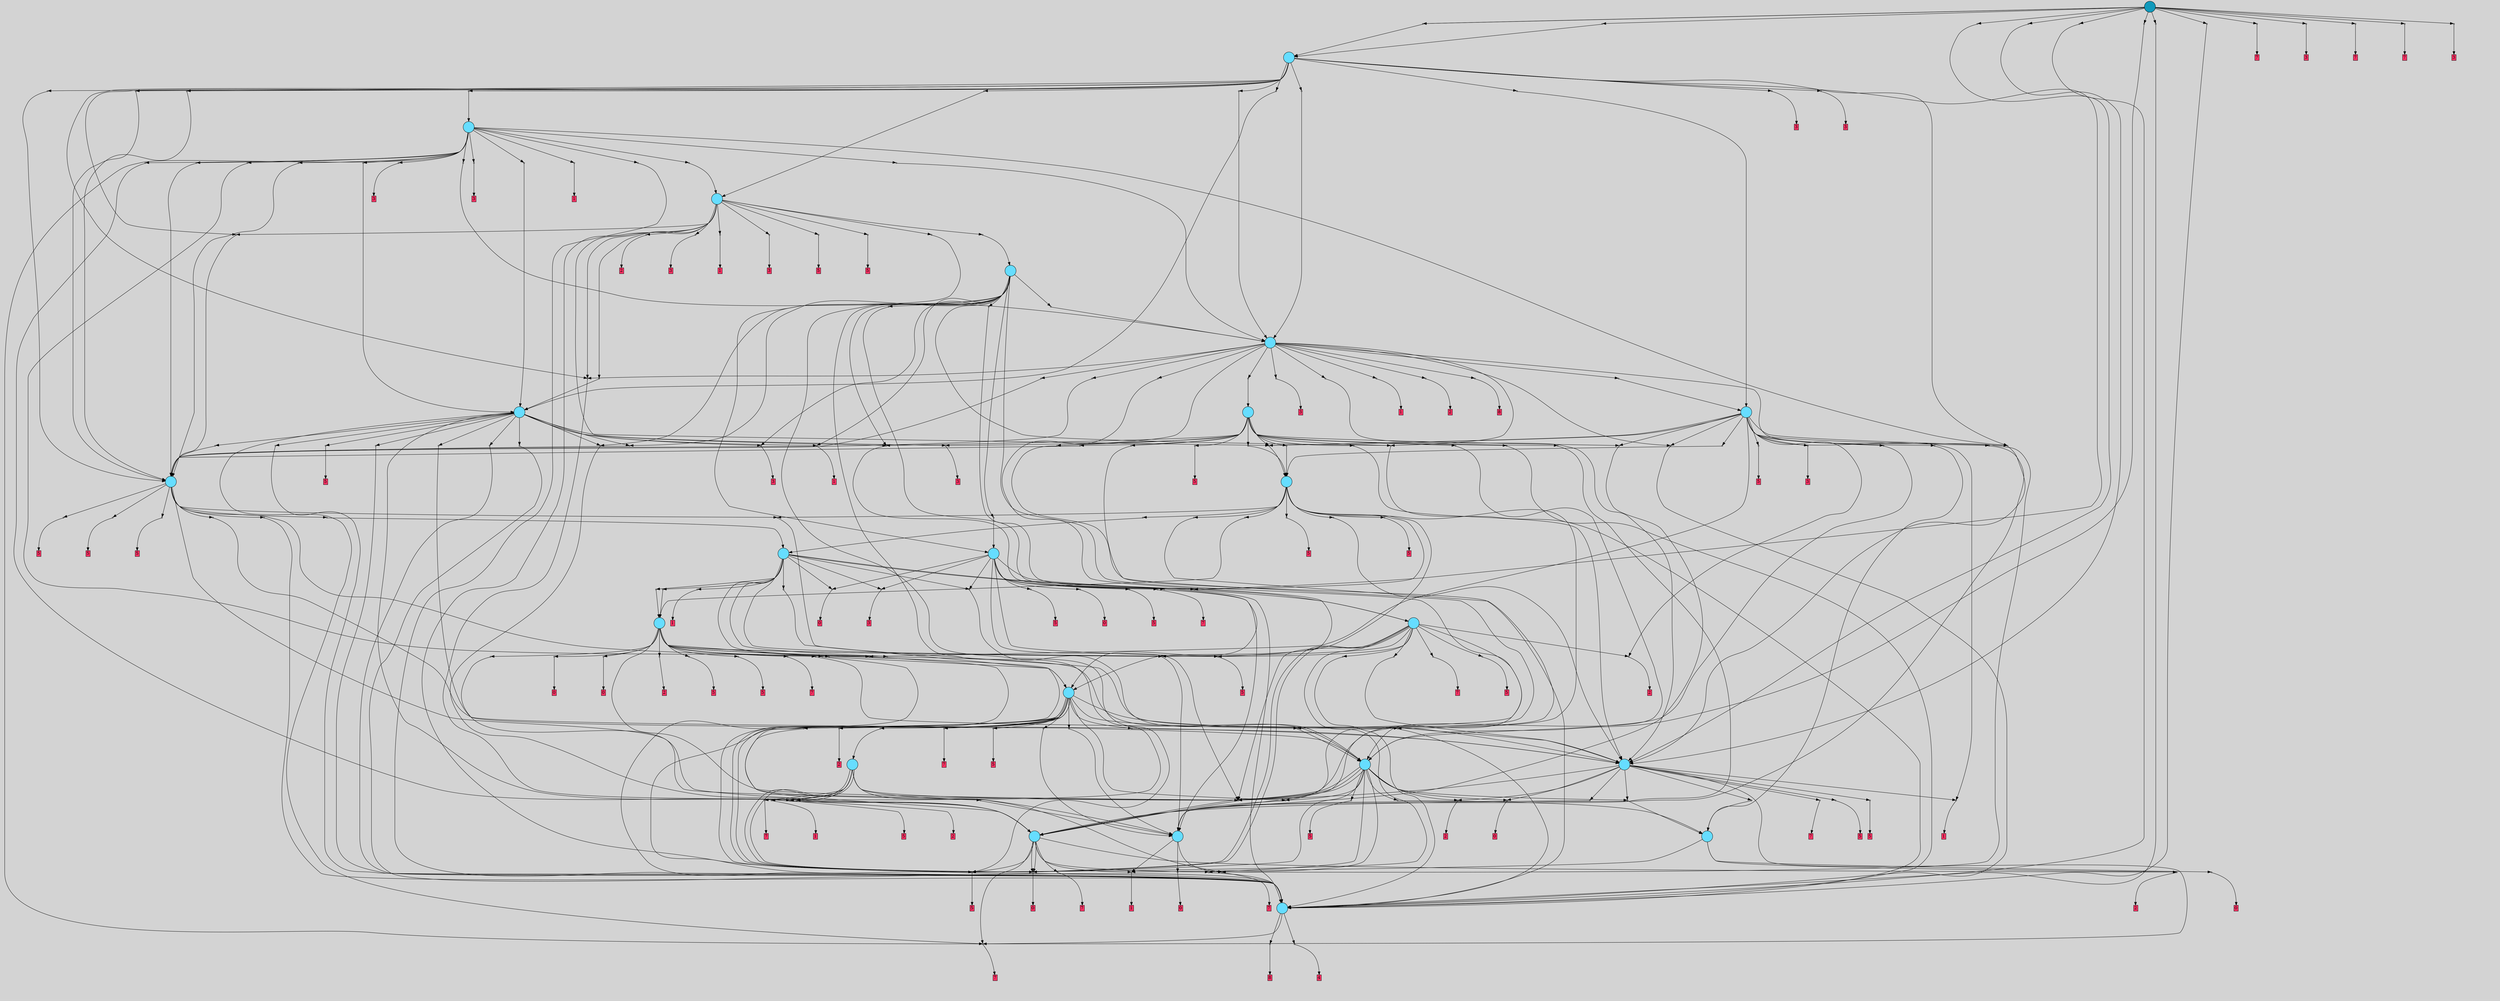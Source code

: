 // File exported with GEGELATI v1.3.1
// On the 2024-07-07 16:59:20
// With the MARL::MarlTPGGraphDotExporter
digraph{
	graph[pad = "0.212, 0.055" bgcolor = lightgray]
	node[shape=circle style = filled label = ""]
		T7 [fillcolor="#66ddff"]
		T30 [fillcolor="#66ddff"]
		T37 [fillcolor="#66ddff"]
		T50 [fillcolor="#66ddff"]
		T95 [fillcolor="#66ddff"]
		T107 [fillcolor="#66ddff"]
		T115 [fillcolor="#66ddff"]
		T157 [fillcolor="#66ddff"]
		T161 [fillcolor="#66ddff"]
		T222 [fillcolor="#66ddff"]
		T294 [fillcolor="#66ddff"]
		T300 [fillcolor="#66ddff"]
		T315 [fillcolor="#66ddff"]
		T322 [fillcolor="#66ddff"]
		T394 [fillcolor="#66ddff"]
		T404 [fillcolor="#66ddff"]
		T411 [fillcolor="#66ddff"]
		T437 [fillcolor="#66ddff"]
		T441 [fillcolor="#66ddff"]
		T494 [fillcolor="#66ddff"]
		T613 [fillcolor="#66ddff"]
		T614 [fillcolor="#66ddff"]
		T866 [fillcolor="#1199bb"]
		P29778 [fillcolor="#cccccc" shape=point] //
		I29778 [shape=box style=invis label="1|1&1|1#2|4&#92;n1|3&4|3#2|5&#92;n2|4&1|4#2|5&#92;n1|1&3|1#0|0&#92;n2|0&3|3#3|4&#92;n6|0&0|2#1|4&#92;n6|1&0|7#4|3&#92;n2|2&0|5#1|3&#92;n5|4&0|7#3|0&#92;n"]
		P29778 -> I29778[style=invis]
		A13059 [fillcolor="#ff3366" shape=box margin=0.03 width=0 height=0 label="7"]
		T7 -> P29778 -> A13059
		P29779 [fillcolor="#cccccc" shape=point] //
		I29779 [shape=box style=invis label="6|2&4|7#4|4&#92;n0|4&4|5#3|7&#92;n2|1&1|4#3|1&#92;n6|6&3|3#3|0&#92;n2|7&3|2#1|0&#92;n3|7&1|1#0|1&#92;n1|4&1|2#3|7&#92;n4|0&2|5#4|6&#92;n"]
		P29779 -> I29779[style=invis]
		A13060 [fillcolor="#ff3366" shape=box margin=0.03 width=0 height=0 label="8"]
		T7 -> P29779 -> A13060
		P29780 [fillcolor="#cccccc" shape=point] //
		I29780 [shape=box style=invis label="7|5&4|6#3|3&#92;n1|3&0|7#0|4&#92;n5|1&0|7#4|4&#92;n6|6&1|1#2|4&#92;n3|5&0|2#1|2&#92;n6|3&2|4#0|1&#92;n"]
		P29780 -> I29780[style=invis]
		A13061 [fillcolor="#ff3366" shape=box margin=0.03 width=0 height=0 label="4"]
		T7 -> P29780 -> A13061
		P29781 [fillcolor="#cccccc" shape=point] //
		I29781 [shape=box style=invis label="6|2&1|0#2|1&#92;n4|1&2|7#4|0&#92;n3|0&3|1#2|7&#92;n5|6&0|0#3|5&#92;n6|4&4|4#3|3&#92;n3|0&1|3#0|6&#92;n7|1&2|0#0|5&#92;n2|6&0|4#0|6&#92;n"]
		P29781 -> I29781[style=invis]
		A13062 [fillcolor="#ff3366" shape=box margin=0.03 width=0 height=0 label="1"]
		T30 -> P29781 -> A13062
		P29782 [fillcolor="#cccccc" shape=point] //
		I29782 [shape=box style=invis label="3|3&1|0#0|6&#92;n6|4&4|4#3|7&#92;n7|5&4|2#0|6&#92;n3|6&2|6#0|0&#92;n2|6&1|3#0|4&#92;n6|3&3|6#3|3&#92;n1|0&2|5#0|1&#92;n4|1&0|3#0|5&#92;n8|6&2|5#1|4&#92;n"]
		P29782 -> I29782[style=invis]
		A13063 [fillcolor="#ff3366" shape=box margin=0.03 width=0 height=0 label="0"]
		T30 -> P29782 -> A13063
		P29783 [fillcolor="#cccccc" shape=point] //
		I29783 [shape=box style=invis label="7|0&2|7#0|0&#92;n7|4&2|1#0|3&#92;n2|7&2|4#0|1&#92;n1|4&2|1#2|2&#92;n1|7&3|0#3|4&#92;n"]
		P29783 -> I29783[style=invis]
		A13064 [fillcolor="#ff3366" shape=box margin=0.03 width=0 height=0 label="2"]
		T30 -> P29783 -> A13064
		P29784 [fillcolor="#cccccc" shape=point] //
		I29784 [shape=box style=invis label="0|6&4|0#4|1&#92;n4|2&0|1#0|3&#92;n5|6&4|7#3|1&#92;n3|6&1|7#4|7&#92;n6|7&1|6#0|7&#92;n8|0&1|5#3|3&#92;n1|3&0|4#3|7&#92;n5|6&3|1#1|7&#92;n6|0&2|2#4|5&#92;n7|4&2|5#3|6&#92;n"]
		P29784 -> I29784[style=invis]
		A13065 [fillcolor="#ff3366" shape=box margin=0.03 width=0 height=0 label="7"]
		T37 -> P29784 -> A13065
		P29785 [fillcolor="#cccccc" shape=point] //
		I29785 [shape=box style=invis label="1|1&3|4#0|1&#92;n3|3&1|0#0|6&#92;n7|5&4|2#0|6&#92;n6|4&4|6#3|7&#92;n3|6&2|6#0|0&#92;n2|6&1|3#1|4&#92;n6|3&3|6#3|3&#92;n4|1&0|3#0|5&#92;n1|0&2|5#0|1&#92;n"]
		P29785 -> I29785[style=invis]
		A13066 [fillcolor="#ff3366" shape=box margin=0.03 width=0 height=0 label="0"]
		T37 -> P29785 -> A13066
		T37 -> P29781
		P29786 [fillcolor="#cccccc" shape=point] //
		I29786 [shape=box style=invis label="1|1&3|4#0|5&#92;n4|1&0|3#0|5&#92;n7|5&1|2#0|6&#92;n7|1&1|3#4|3&#92;n3|3&1|0#0|6&#92;n2|6&1|3#0|4&#92;n6|3&3|6#3|3&#92;n6|4&4|6#3|7&#92;n1|0&2|5#0|1&#92;n"]
		P29786 -> I29786[style=invis]
		T50 -> P29786 -> T7
		P29787 [fillcolor="#cccccc" shape=point] //
		I29787 [shape=box style=invis label="1|1&3|4#0|1&#92;n3|3&1|0#0|6&#92;n6|4&4|6#3|7&#92;n7|5&4|2#0|6&#92;n3|6&2|6#0|0&#92;n2|6&1|3#0|4&#92;n6|3&3|6#3|3&#92;n4|1&0|3#0|5&#92;n1|0&2|5#0|1&#92;n"]
		P29787 -> I29787[style=invis]
		A13067 [fillcolor="#ff3366" shape=box margin=0.03 width=0 height=0 label="0"]
		T50 -> P29787 -> A13067
		P29788 [fillcolor="#cccccc" shape=point] //
		I29788 [shape=box style=invis label="2|3&4|4#0|2&#92;n5|0&1|4#2|3&#92;n7|1&1|5#3|0&#92;n7|1&1|2#2|0&#92;n7|5&1|0#1|3&#92;n3|6&4|3#3|1&#92;n6|6&1|6#0|7&#92;n8|1&0|5#1|3&#92;n0|1&4|4#0|7&#92;n"]
		P29788 -> I29788[style=invis]
		A13068 [fillcolor="#ff3366" shape=box margin=0.03 width=0 height=0 label="7"]
		T50 -> P29788 -> A13068
		T50 -> P29781
		T50 -> P29787
		T50 -> P29778
		T50 -> P29783
		P29789 [fillcolor="#cccccc" shape=point] //
		I29789 [shape=box style=invis label="6|2&3|2#4|4&#92;n5|6&0|2#4|5&#92;n2|3&2|4#3|2&#92;n6|0&1|5#3|3&#92;n2|6&1|7#1|4&#92;n"]
		P29789 -> I29789[style=invis]
		A13069 [fillcolor="#ff3366" shape=box margin=0.03 width=0 height=0 label="5"]
		T50 -> P29789 -> A13069
		P29790 [fillcolor="#cccccc" shape=point] //
		I29790 [shape=box style=invis label="1|5&0|2#1|5&#92;n0|5&4|2#1|7&#92;n8|0&3|0#4|7&#92;n7|4&0|4#0|3&#92;n"]
		P29790 -> I29790[style=invis]
		A13070 [fillcolor="#ff3366" shape=box margin=0.03 width=0 height=0 label="5"]
		T95 -> P29790 -> A13070
		P29791 [fillcolor="#cccccc" shape=point] //
		I29791 [shape=box style=invis label="3|0&3|1#2|7&#92;n4|4&1|3#4|1&#92;n6|7&4|4#3|5&#92;n3|0&1|3#0|3&#92;n5|6&0|0#2|5&#92;n"]
		P29791 -> I29791[style=invis]
		T95 -> P29791 -> T50
		P29792 [fillcolor="#cccccc" shape=point] //
		I29792 [shape=box style=invis label="4|4&1|2#2|7&#92;n0|7&0|1#1|0&#92;n2|1&4|7#3|0&#92;n5|0&2|1#3|0&#92;n2|5&4|1#3|0&#92;n3|1&2|2#1|0&#92;n7|2&0|5#3|0&#92;n8|1&3|7#2|4&#92;n1|6&0|4#3|0&#92;n"]
		P29792 -> I29792[style=invis]
		A13071 [fillcolor="#ff3366" shape=box margin=0.03 width=0 height=0 label="2"]
		T95 -> P29792 -> A13071
		P29793 [fillcolor="#cccccc" shape=point] //
		I29793 [shape=box style=invis label="1|1&3|4#0|1&#92;n0|3&0|7#0|7&#92;n6|4&4|6#3|7&#92;n7|5&4|2#0|6&#92;n3|6&2|6#0|0&#92;n2|6&1|3#0|4&#92;n3|3&1|0#0|6&#92;n4|1&0|3#0|5&#92;n1|0&2|0#0|1&#92;n"]
		P29793 -> I29793[style=invis]
		T95 -> P29793 -> T30
		P29794 [fillcolor="#cccccc" shape=point] //
		I29794 [shape=box style=invis label="8|7&3|7#2|6&#92;n2|3&4|1#0|2&#92;n5|0&1|4#2|3&#92;n6|1&1|2#2|0&#92;n8|2&0|5#1|3&#92;n0|1&4|4#0|7&#92;n0|2&2|7#3|7&#92;n1|4&1|5#1|7&#92;n8|4&4|0#1|1&#92;n6|6&0|6#0|7&#92;n"]
		P29794 -> I29794[style=invis]
		T95 -> P29794 -> T30
		T95 -> P29787
		P29795 [fillcolor="#cccccc" shape=point] //
		I29795 [shape=box style=invis label="7|0&2|7#0|0&#92;n7|4&2|1#0|3&#92;n2|7&2|4#0|1&#92;n1|7&3|0#3|1&#92;n1|0&3|3#3|6&#92;n1|4&2|1#2|2&#92;n"]
		P29795 -> I29795[style=invis]
		T95 -> P29795 -> T37
		P29796 [fillcolor="#cccccc" shape=point] //
		I29796 [shape=box style=invis label="1|1&3|4#0|1&#92;n5|7&4|2#2|1&#92;n3|3&1|0#0|6&#92;n6|4&4|6#3|7&#92;n3|6&2|6#0|0&#92;n7|5&4|2#0|6&#92;n2|6&1|3#0|3&#92;n6|3&3|6#3|3&#92;n4|1&0|3#0|5&#92;n1|0&2|5#0|1&#92;n"]
		P29796 -> I29796[style=invis]
		A13072 [fillcolor="#ff3366" shape=box margin=0.03 width=0 height=0 label="0"]
		T95 -> P29796 -> A13072
		T95 -> P29786
		T95 -> P29784
		T95 -> P29791
		T95 -> P29791
		P29797 [fillcolor="#cccccc" shape=point] //
		I29797 [shape=box style=invis label="8|0&3|0#4|7&#92;n1|4&3|7#1|5&#92;n0|5&4|2#1|7&#92;n7|4&0|4#1|3&#92;n"]
		P29797 -> I29797[style=invis]
		A13073 [fillcolor="#ff3366" shape=box margin=0.03 width=0 height=0 label="5"]
		T107 -> P29797 -> A13073
		T107 -> P29791
		T107 -> P29792
		P29798 [fillcolor="#cccccc" shape=point] //
		I29798 [shape=box style=invis label="1|1&3|1#0|1&#92;n4|1&0|3#0|5&#92;n0|3&0|7#0|7&#92;n6|4&4|6#3|7&#92;n7|5&4|2#0|6&#92;n3|6&2|6#0|0&#92;n2|6&1|3#0|4&#92;n3|3&1|0#0|6&#92;n2|2&3|6#3|4&#92;n1|0&2|0#0|1&#92;n"]
		P29798 -> I29798[style=invis]
		T107 -> P29798 -> T30
		T107 -> P29794
		T107 -> P29796
		P29799 [fillcolor="#cccccc" shape=point] //
		I29799 [shape=box style=invis label="3|0&3|1#3|7&#92;n6|7&4|4#3|5&#92;n4|4&1|3#4|1&#92;n3|0&1|3#0|3&#92;n"]
		P29799 -> I29799[style=invis]
		T107 -> P29799 -> T50
		P29800 [fillcolor="#cccccc" shape=point] //
		I29800 [shape=box style=invis label="6|2&1|0#2|1&#92;n4|1&3|7#4|0&#92;n3|0&3|1#2|7&#92;n6|4&4|4#0|3&#92;n3|2&1|3#0|6&#92;n5|6&0|0#3|5&#92;n"]
		P29800 -> I29800[style=invis]
		A13074 [fillcolor="#ff3366" shape=box margin=0.03 width=0 height=0 label="1"]
		T107 -> P29800 -> A13074
		T107 -> P29778
		P29801 [fillcolor="#cccccc" shape=point] //
		I29801 [shape=box style=invis label="8|7&3|7#2|6&#92;n5|0&1|4#2|3&#92;n7|1&2|0#3|0&#92;n6|1&1|2#2|0&#92;n8|2&0|5#1|3&#92;n0|1&4|4#0|7&#92;n0|2&2|7#3|7&#92;n1|4&1|5#1|7&#92;n8|4&3|0#1|1&#92;n6|6&1|6#0|7&#92;n"]
		P29801 -> I29801[style=invis]
		A13075 [fillcolor="#ff3366" shape=box margin=0.03 width=0 height=0 label="7"]
		T107 -> P29801 -> A13075
		P29802 [fillcolor="#cccccc" shape=point] //
		I29802 [shape=box style=invis label="6|3&2|6#1|2&#92;n7|4&1|6#1|6&#92;n"]
		P29802 -> I29802[style=invis]
		A13076 [fillcolor="#ff3366" shape=box margin=0.03 width=0 height=0 label="5"]
		T107 -> P29802 -> A13076
		T115 -> P29791
		P29803 [fillcolor="#cccccc" shape=point] //
		I29803 [shape=box style=invis label="0|5&2|1#0|5&#92;n5|5&4|7#0|3&#92;n3|1&2|4#3|5&#92;n6|0&2|1#2|7&#92;n0|1&0|7#3|0&#92;n"]
		P29803 -> I29803[style=invis]
		A13077 [fillcolor="#ff3366" shape=box margin=0.03 width=0 height=0 label="2"]
		T115 -> P29803 -> A13077
		P29804 [fillcolor="#cccccc" shape=point] //
		I29804 [shape=box style=invis label="8|7&3|7#2|6&#92;n2|3&4|1#0|2&#92;n5|0&1|4#2|3&#92;n8|2&2|5#1|3&#92;n1|4&1|5#1|7&#92;n6|6&0|6#0|7&#92;n0|2&2|7#3|7&#92;n6|1&1|2#2|0&#92;n0|1&4|4#0|7&#92;n"]
		P29804 -> I29804[style=invis]
		A13078 [fillcolor="#ff3366" shape=box margin=0.03 width=0 height=0 label="7"]
		T115 -> P29804 -> A13078
		P29805 [fillcolor="#cccccc" shape=point] //
		I29805 [shape=box style=invis label="2|7&2|4#0|1&#92;n7|4&2|1#0|3&#92;n7|0&2|7#0|4&#92;n1|7&3|0#3|1&#92;n1|0&3|3#3|6&#92;n1|4&2|1#2|2&#92;n"]
		P29805 -> I29805[style=invis]
		T115 -> P29805 -> T37
		T115 -> P29787
		P29806 [fillcolor="#cccccc" shape=point] //
		I29806 [shape=box style=invis label="8|0&0|6#3|4&#92;n1|3&1|7#0|7&#92;n7|6&2|4#1|1&#92;n2|1&4|2#0|5&#92;n"]
		P29806 -> I29806[style=invis]
		A13079 [fillcolor="#ff3366" shape=box margin=0.03 width=0 height=0 label="5"]
		T115 -> P29806 -> A13079
		T115 -> P29787
		P29807 [fillcolor="#cccccc" shape=point] //
		I29807 [shape=box style=invis label="6|5&1|0#2|1&#92;n5|6&0|0#3|5&#92;n3|0&3|1#2|7&#92;n4|1&3|7#4|0&#92;n3|2&1|3#0|6&#92;n6|4&4|4#3|3&#92;n7|1&2|0#0|5&#92;n"]
		P29807 -> I29807[style=invis]
		A13080 [fillcolor="#ff3366" shape=box margin=0.03 width=0 height=0 label="1"]
		T115 -> P29807 -> A13080
		T115 -> P29784
		T157 -> P29791
		P29808 [fillcolor="#cccccc" shape=point] //
		I29808 [shape=box style=invis label="0|1&0|7#3|0&#92;n3|1&2|4#3|5&#92;n6|0&2|1#2|7&#92;n8|4&0|7#1|1&#92;n0|5&4|1#0|5&#92;n"]
		P29808 -> I29808[style=invis]
		A13081 [fillcolor="#ff3366" shape=box margin=0.03 width=0 height=0 label="2"]
		T157 -> P29808 -> A13081
		T157 -> P29789
		T157 -> P29787
		P29809 [fillcolor="#cccccc" shape=point] //
		I29809 [shape=box style=invis label="2|6&3|2#3|1&#92;n6|4&4|6#3|7&#92;n1|1&3|4#0|1&#92;n7|5&4|2#0|6&#92;n3|6&2|6#4|0&#92;n2|6&1|3#0|4&#92;n6|3&3|6#3|3&#92;n1|0&2|5#0|1&#92;n8|3&4|5#3|2&#92;n4|1&0|3#0|5&#92;n"]
		P29809 -> I29809[style=invis]
		T157 -> P29809 -> T107
		P29810 [fillcolor="#cccccc" shape=point] //
		I29810 [shape=box style=invis label="0|6&2|0#4|1&#92;n7|7&3|5#4|7&#92;n5|4&4|0#3|1&#92;n7|4&2|5#3|6&#92;n3|6&1|7#4|3&#92;n5|1&3|1#1|7&#92;n8|0&1|5#3|3&#92;n4|4&0|7#0|0&#92;n0|0&2|2#4|6&#92;n1|7&1|6#0|7&#92;n"]
		P29810 -> I29810[style=invis]
		A13082 [fillcolor="#ff3366" shape=box margin=0.03 width=0 height=0 label="7"]
		T157 -> P29810 -> A13082
		P29811 [fillcolor="#cccccc" shape=point] //
		I29811 [shape=box style=invis label="8|7&3|7#2|6&#92;n1|4&3|5#1|7&#92;n5|0&1|4#2|3&#92;n6|1&1|2#2|0&#92;n8|2&0|5#1|3&#92;n8|4&4|0#1|1&#92;n0|0&2|7#0|7&#92;n2|3&4|1#0|2&#92;n2|1&4|4#1|7&#92;n6|6&1|6#0|7&#92;n"]
		P29811 -> I29811[style=invis]
		T157 -> P29811 -> T7
		P29812 [fillcolor="#cccccc" shape=point] //
		I29812 [shape=box style=invis label="6|0&4|3#1|2&#92;n"]
		P29812 -> I29812[style=invis]
		A13083 [fillcolor="#ff3366" shape=box margin=0.03 width=0 height=0 label="5"]
		T157 -> P29812 -> A13083
		P29813 [fillcolor="#cccccc" shape=point] //
		I29813 [shape=box style=invis label="6|0&4|3#2|3&#92;n7|4&1|6#1|6&#92;n"]
		P29813 -> I29813[style=invis]
		A13084 [fillcolor="#ff3366" shape=box margin=0.03 width=0 height=0 label="5"]
		T157 -> P29813 -> A13084
		P29814 [fillcolor="#cccccc" shape=point] //
		I29814 [shape=box style=invis label="7|0&2|7#0|0&#92;n1|6&2|1#2|2&#92;n7|4&2|1#0|3&#92;n3|3&4|6#1|7&#92;n1|3&3|0#3|1&#92;n"]
		P29814 -> I29814[style=invis]
		T157 -> P29814 -> T37
		T157 -> P29787
		T157 -> P29795
		P29815 [fillcolor="#cccccc" shape=point] //
		I29815 [shape=box style=invis label="3|1&2|4#3|5&#92;n0|1&0|7#3|0&#92;n4|6&0|5#4|6&#92;n6|0&2|1#2|7&#92;n8|4&4|7#1|1&#92;n0|5&4|1#0|5&#92;n"]
		P29815 -> I29815[style=invis]
		A13085 [fillcolor="#ff3366" shape=box margin=0.03 width=0 height=0 label="2"]
		T161 -> P29815 -> A13085
		P29816 [fillcolor="#cccccc" shape=point] //
		I29816 [shape=box style=invis label="1|7&3|0#3|1&#92;n7|0&1|7#0|4&#92;n7|4&2|1#0|3&#92;n3|5&0|5#1|1&#92;n2|7&2|4#0|1&#92;n1|4&2|1#4|2&#92;n5|4&3|1#4|3&#92;n"]
		P29816 -> I29816[style=invis]
		T161 -> P29816 -> T37
		T161 -> P29787
		T161 -> P29789
		T161 -> P29787
		P29817 [fillcolor="#cccccc" shape=point] //
		I29817 [shape=box style=invis label="2|6&3|2#3|1&#92;n2|6&1|3#0|4&#92;n3|3&0|0#0|6&#92;n6|4&4|6#3|7&#92;n7|5&4|2#0|6&#92;n3|6&2|6#4|0&#92;n1|1&3|4#0|1&#92;n6|3&3|6#3|3&#92;n1|0&2|5#0|1&#92;n4|1&0|3#0|5&#92;n"]
		P29817 -> I29817[style=invis]
		T161 -> P29817 -> T107
		P29818 [fillcolor="#cccccc" shape=point] //
		I29818 [shape=box style=invis label="7|4&2|5#3|6&#92;n5|4&4|0#3|1&#92;n0|6&2|0#4|1&#92;n3|6&1|7#4|3&#92;n5|1&3|1#1|7&#92;n8|0&1|5#3|3&#92;n4|6&0|7#0|0&#92;n0|0&2|2#4|6&#92;n1|7&1|6#0|7&#92;n"]
		P29818 -> I29818[style=invis]
		A13086 [fillcolor="#ff3366" shape=box margin=0.03 width=0 height=0 label="7"]
		T161 -> P29818 -> A13086
		P29819 [fillcolor="#cccccc" shape=point] //
		I29819 [shape=box style=invis label="8|7&3|7#2|6&#92;n1|4&3|5#1|7&#92;n5|0&1|4#2|3&#92;n6|1&1|2#2|0&#92;n6|6&1|6#0|7&#92;n8|4&4|0#1|1&#92;n0|0&2|7#0|7&#92;n2|3&4|1#0|2&#92;n0|1&4|4#1|7&#92;n8|2&0|5#1|3&#92;n"]
		P29819 -> I29819[style=invis]
		T161 -> P29819 -> T7
		P29820 [fillcolor="#cccccc" shape=point] //
		I29820 [shape=box style=invis label="6|0&4|3#1|3&#92;n"]
		P29820 -> I29820[style=invis]
		A13087 [fillcolor="#ff3366" shape=box margin=0.03 width=0 height=0 label="5"]
		T161 -> P29820 -> A13087
		P29821 [fillcolor="#cccccc" shape=point] //
		I29821 [shape=box style=invis label="4|4&1|3#4|1&#92;n3|0&3|1#2|7&#92;n6|7&4|4#3|5&#92;n3|0&1|3#0|3&#92;n0|6&0|0#2|5&#92;n"]
		P29821 -> I29821[style=invis]
		T161 -> P29821 -> T50
		P29822 [fillcolor="#cccccc" shape=point] //
		I29822 [shape=box style=invis label="7|0&2|7#0|0&#92;n3|3&4|6#1|7&#92;n7|4&2|1#0|3&#92;n1|6&2|1#2|2&#92;n1|7&3|0#3|1&#92;n2|7&2|4#0|1&#92;n"]
		P29822 -> I29822[style=invis]
		T161 -> P29822 -> T37
		P29823 [fillcolor="#cccccc" shape=point] //
		I29823 [shape=box style=invis label="3|3&1|0#0|6&#92;n6|4&4|4#3|7&#92;n2|6&1|3#0|4&#92;n3|6&2|6#0|0&#92;n6|3&3|6#3|3&#92;n4|4&4|1#0|7&#92;n8|6&2|5#1|4&#92;n4|1&0|3#0|5&#92;n7|0&2|5#0|1&#92;n0|7&0|4#3|4&#92;n"]
		P29823 -> I29823[style=invis]
		T161 -> P29823 -> T95
		T161 -> P29821
		T161 -> P29795
		P29824 [fillcolor="#cccccc" shape=point] //
		I29824 [shape=box style=invis label="1|4&2|1#2|2&#92;n7|3&2|1#0|3&#92;n2|7&2|4#0|1&#92;n1|0&3|3#3|6&#92;n7|0&2|4#0|0&#92;n7|4&0|3#0|3&#92;n"]
		P29824 -> I29824[style=invis]
		T161 -> P29824 -> T115
		P29825 [fillcolor="#cccccc" shape=point] //
		I29825 [shape=box style=invis label="3|0&3|1#2|7&#92;n7|4&1|3#4|1&#92;n5|6&0|0#2|5&#92;n3|0&1|3#0|3&#92;n6|7&4|4#3|5&#92;n"]
		P29825 -> I29825[style=invis]
		T222 -> P29825 -> T50
		P29826 [fillcolor="#cccccc" shape=point] //
		I29826 [shape=box style=invis label="6|1&3|3#4|0&#92;n8|4&0|6#1|1&#92;n3|1&2|4#3|5&#92;n6|0&2|1#2|7&#92;n0|1&0|7#3|0&#92;n0|5&4|1#0|5&#92;n"]
		P29826 -> I29826[style=invis]
		A13088 [fillcolor="#ff3366" shape=box margin=0.03 width=0 height=0 label="2"]
		T222 -> P29826 -> A13088
		P29827 [fillcolor="#cccccc" shape=point] //
		I29827 [shape=box style=invis label="6|0&1|5#3|3&#92;n5|0&0|1#4|5&#92;n6|6&1|7#1|4&#92;n2|3&2|4#3|2&#92;n"]
		P29827 -> I29827[style=invis]
		A13089 [fillcolor="#ff3366" shape=box margin=0.03 width=0 height=0 label="5"]
		T222 -> P29827 -> A13089
		P29828 [fillcolor="#cccccc" shape=point] //
		I29828 [shape=box style=invis label="4|1&0|3#2|5&#92;n2|7&1|2#0|7&#92;n3|6&2|6#4|0&#92;n2|6&1|3#0|4&#92;n3|0&1|0#0|6&#92;n6|7&3|6#3|3&#92;n4|4&4|6#3|7&#92;n6|0&2|5#0|1&#92;n2|6&3|2#3|2&#92;n"]
		P29828 -> I29828[style=invis]
		T222 -> P29828 -> T107
		P29829 [fillcolor="#cccccc" shape=point] //
		I29829 [shape=box style=invis label="6|7&4|3#2|2&#92;n5|0&1|6#1|2&#92;n2|4&2|7#1|6&#92;n"]
		P29829 -> I29829[style=invis]
		A13090 [fillcolor="#ff3366" shape=box margin=0.03 width=0 height=0 label="5"]
		T222 -> P29829 -> A13090
		P29830 [fillcolor="#cccccc" shape=point] //
		I29830 [shape=box style=invis label="4|6&0|7#0|0&#92;n5|4&4|0#3|6&#92;n3|6&1|7#4|3&#92;n0|0&4|2#4|6&#92;n7|4&2|5#3|6&#92;n8|6&3|1#1|7&#92;n1|7&1|6#0|7&#92;n"]
		P29830 -> I29830[style=invis]
		A13091 [fillcolor="#ff3366" shape=box margin=0.03 width=0 height=0 label="7"]
		T222 -> P29830 -> A13091
		P29831 [fillcolor="#cccccc" shape=point] //
		I29831 [shape=box style=invis label="7|0&4|0#1|4&#92;n2|4&0|2#1|2&#92;n1|2&4|3#0|3&#92;n"]
		P29831 -> I29831[style=invis]
		T222 -> P29831 -> T161
		P29832 [fillcolor="#cccccc" shape=point] //
		I29832 [shape=box style=invis label="3|0&3|1#2|7&#92;n4|1&3|7#4|0&#92;n5|1&0|0#3|7&#92;n6|2&1|0#2|1&#92;n7|1&2|0#0|5&#92;n1|0&3|0#1|4&#92;n3|2&1|3#4|6&#92;n"]
		P29832 -> I29832[style=invis]
		T222 -> P29832 -> T95
		T222 -> P29791
		P29833 [fillcolor="#cccccc" shape=point] //
		I29833 [shape=box style=invis label="0|1&4|4#1|7&#92;n6|1&3|2#2|0&#92;n8|5&0|3#0|3&#92;n8|2&0|6#1|3&#92;n1|0&2|7#2|7&#92;n5|6&1|6#0|5&#92;n"]
		P29833 -> I29833[style=invis]
		T222 -> P29833 -> T7
		T222 -> P29814
		P29834 [fillcolor="#cccccc" shape=point] //
		I29834 [shape=box style=invis label="1|1&3|4#0|1&#92;n3|3&1|0#0|6&#92;n6|4&4|6#3|7&#92;n3|6&2|6#0|0&#92;n7|5&4|2#0|6&#92;n2|6&1|3#0|4&#92;n6|3&3|6#3|3&#92;n4|1&0|3#0|5&#92;n1|0&2|3#0|1&#92;n"]
		P29834 -> I29834[style=invis]
		A13092 [fillcolor="#ff3366" shape=box margin=0.03 width=0 height=0 label="0"]
		T222 -> P29834 -> A13092
		P29835 [fillcolor="#cccccc" shape=point] //
		I29835 [shape=box style=invis label="6|1&3|2#2|0&#92;n0|1&4|4#1|7&#92;n8|2&3|6#1|3&#92;n1|0&2|7#2|7&#92;n6|6&1|6#0|4&#92;n"]
		P29835 -> I29835[style=invis]
		T222 -> P29835 -> T7
		P29836 [fillcolor="#cccccc" shape=point] //
		I29836 [shape=box style=invis label="6|3&3|6#3|3&#92;n6|4&4|6#3|7&#92;n3|6&2|6#0|0&#92;n7|5&4|2#0|6&#92;n2|6&1|3#0|4&#92;n3|3&1|0#0|6&#92;n4|1&0|2#0|5&#92;n1|0&2|3#0|1&#92;n"]
		P29836 -> I29836[style=invis]
		A13093 [fillcolor="#ff3366" shape=box margin=0.03 width=0 height=0 label="0"]
		T222 -> P29836 -> A13093
		T222 -> P29813
		P29837 [fillcolor="#cccccc" shape=point] //
		I29837 [shape=box style=invis label="6|1&3|5#1|6&#92;n1|0&2|7#2|6&#92;n8|7&3|7#2|1&#92;n8|2&4|6#1|1&#92;n0|1&4|4#1|7&#92;n5|6&1|6#0|5&#92;n0|5&2|1#4|1&#92;n6|7&3|2#2|0&#92;n"]
		P29837 -> I29837[style=invis]
		A13094 [fillcolor="#ff3366" shape=box margin=0.03 width=0 height=0 label="3"]
		T294 -> P29837 -> A13094
		P29838 [fillcolor="#cccccc" shape=point] //
		I29838 [shape=box style=invis label="7|0&2|2#0|0&#92;n7|3&4|0#2|2&#92;n7|4&2|1#0|0&#92;n3|3&4|6#1|7&#92;n"]
		P29838 -> I29838[style=invis]
		T294 -> P29838 -> T37
		P29839 [fillcolor="#cccccc" shape=point] //
		I29839 [shape=box style=invis label="1|0&2|3#0|1&#92;n3|5&1|0#0|6&#92;n6|4&4|6#3|7&#92;n3|6&2|6#0|0&#92;n7|5&4|2#0|6&#92;n2|6&1|3#0|4&#92;n6|3&3|6#3|3&#92;n4|1&0|3#0|5&#92;n1|1&3|4#0|1&#92;n"]
		P29839 -> I29839[style=invis]
		A13095 [fillcolor="#ff3366" shape=box margin=0.03 width=0 height=0 label="0"]
		T294 -> P29839 -> A13095
		P29840 [fillcolor="#cccccc" shape=point] //
		I29840 [shape=box style=invis label="4|1&1|2#2|0&#92;n8|0&1|4#2|7&#92;n8|7&3|7#0|6&#92;n3|2&2|2#4|5&#92;n8|4&2|0#1|1&#92;n0|0&2|7#2|6&#92;n1|3&0|4#2|1&#92;n2|3&4|1#0|2&#92;n0|1&4|4#1|7&#92;n"]
		P29840 -> I29840[style=invis]
		T294 -> P29840 -> T157
		P29841 [fillcolor="#cccccc" shape=point] //
		I29841 [shape=box style=invis label="6|7&4|3#2|3&#92;n"]
		P29841 -> I29841[style=invis]
		A13096 [fillcolor="#ff3366" shape=box margin=0.03 width=0 height=0 label="5"]
		T294 -> P29841 -> A13096
		P29842 [fillcolor="#cccccc" shape=point] //
		I29842 [shape=box style=invis label="3|4&3|1#2|7&#92;n4|1&3|7#4|0&#92;n7|1&2|0#0|5&#92;n6|2&1|0#2|1&#92;n5|1&0|0#3|7&#92;n1|0&3|0#1|4&#92;n3|2&1|3#4|6&#92;n"]
		P29842 -> I29842[style=invis]
		T294 -> P29842 -> T95
		T294 -> P29813
		P29843 [fillcolor="#cccccc" shape=point] //
		I29843 [shape=box style=invis label="2|7&1|0#1|3&#92;n1|1&3|4#0|1&#92;n6|4&4|6#3|7&#92;n7|5&4|2#0|6&#92;n6|1&3|6#3|3&#92;n2|6&1|3#0|4&#92;n3|6&2|6#0|0&#92;n4|1&0|3#0|5&#92;n1|0&2|5#0|1&#92;n"]
		P29843 -> I29843[style=invis]
		A13097 [fillcolor="#ff3366" shape=box margin=0.03 width=0 height=0 label="0"]
		T294 -> P29843 -> A13097
		P29844 [fillcolor="#cccccc" shape=point] //
		I29844 [shape=box style=invis label="1|3&0|4#3|7&#92;n5|2&0|2#0|3&#92;n5|7&4|4#4|1&#92;n6|0&2|2#4|0&#92;n2|7&2|7#4|7&#92;n5|0&0|3#0|0&#92;n6|5&4|4#0|0&#92;n"]
		P29844 -> I29844[style=invis]
		A13098 [fillcolor="#ff3366" shape=box margin=0.03 width=0 height=0 label="7"]
		T294 -> P29844 -> A13098
		P29845 [fillcolor="#cccccc" shape=point] //
		I29845 [shape=box style=invis label="7|7&1|6#1|4&#92;n"]
		P29845 -> I29845[style=invis]
		A13099 [fillcolor="#ff3366" shape=box margin=0.03 width=0 height=0 label="5"]
		T294 -> P29845 -> A13099
		T294 -> P29791
		T300 -> P29837
		T300 -> P29840
		P29846 [fillcolor="#cccccc" shape=point] //
		I29846 [shape=box style=invis label="4|4&0|3#4|1&#92;n6|7&4|4#3|5&#92;n1|0&2|6#1|5&#92;n3|0&1|3#0|3&#92;n"]
		P29846 -> I29846[style=invis]
		T300 -> P29846 -> T222
		P29847 [fillcolor="#cccccc" shape=point] //
		I29847 [shape=box style=invis label="7|5&0|0#0|2&#92;n3|2&2|2#4|4&#92;n6|1&3|7#2|5&#92;n7|4&1|3#1|4&#92;n5|2&4|7#3|0&#92;n2|2&1|1#3|6&#92;n5|0&0|4#3|2&#92;n"]
		P29847 -> I29847[style=invis]
		T300 -> P29847 -> T37
		T300 -> P29842
		T300 -> P29843
		P29848 [fillcolor="#cccccc" shape=point] //
		I29848 [shape=box style=invis label="1|0&2|6#1|5&#92;n6|7&4|4#3|5&#92;n4|4&1|3#4|1&#92;n3|0&3|1#2|7&#92;n3|0&1|3#0|3&#92;n"]
		P29848 -> I29848[style=invis]
		T300 -> P29848 -> T222
		T300 -> P29840
		T300 -> P29833
		T300 -> P29832
		P29849 [fillcolor="#cccccc" shape=point] //
		I29849 [shape=box style=invis label="6|2&1|0#2|1&#92;n6|4&4|4#3|3&#92;n5|6&0|0#3|2&#92;n3|0&3|1#2|7&#92;n3|0&1|3#0|6&#92;n7|1&2|0#0|5&#92;n2|6&0|4#0|6&#92;n"]
		P29849 -> I29849[style=invis]
		A13100 [fillcolor="#ff3366" shape=box margin=0.03 width=0 height=0 label="1"]
		T300 -> P29849 -> A13100
		T300 -> P29813
		P29850 [fillcolor="#cccccc" shape=point] //
		I29850 [shape=box style=invis label="4|1&0|3#2|5&#92;n3|0&1|0#0|6&#92;n2|6&1|3#0|4&#92;n3|2&0|6#4|0&#92;n6|7&3|6#3|3&#92;n6|0&2|5#0|1&#92;n4|4&4|6#3|7&#92;n2|6&3|2#3|2&#92;n"]
		P29850 -> I29850[style=invis]
		T315 -> P29850 -> T107
		P29851 [fillcolor="#cccccc" shape=point] //
		I29851 [shape=box style=invis label="6|7&4|4#3|5&#92;n4|4&1|3#4|2&#92;n3|0&3|1#2|7&#92;n1|6&1|3#3|0&#92;n3|0&1|3#0|3&#92;n5|6&0|0#2|5&#92;n"]
		P29851 -> I29851[style=invis]
		T315 -> P29851 -> T50
		T315 -> P29819
		P29852 [fillcolor="#cccccc" shape=point] //
		I29852 [shape=box style=invis label="7|4&0|4#3|4&#92;n6|1&3|2#2|0&#92;n1|0&0|7#4|7&#92;n"]
		P29852 -> I29852[style=invis]
		T315 -> P29852 -> T300
		P29853 [fillcolor="#cccccc" shape=point] //
		I29853 [shape=box style=invis label="2|7&1|2#0|7&#92;n4|1&0|3#2|5&#92;n3|5&2|4#4|0&#92;n2|6&1|3#0|4&#92;n3|0&1|0#0|6&#92;n5|4&4|2#0|6&#92;n6|7&3|6#3|3&#92;n4|4&4|6#3|7&#92;n2|6&3|2#3|2&#92;n6|0&2|5#0|1&#92;n"]
		P29853 -> I29853[style=invis]
		T315 -> P29853 -> T107
		P29854 [fillcolor="#cccccc" shape=point] //
		I29854 [shape=box style=invis label="1|7&0|5#4|3&#92;n5|0&3|6#1|2&#92;n6|7&4|3#2|5&#92;n"]
		P29854 -> I29854[style=invis]
		A13101 [fillcolor="#ff3366" shape=box margin=0.03 width=0 height=0 label="5"]
		T315 -> P29854 -> A13101
		P29855 [fillcolor="#cccccc" shape=point] //
		I29855 [shape=box style=invis label="6|7&4|3#2|2&#92;n1|2&4|1#2|4&#92;n2|4&2|7#1|6&#92;n8|0&1|6#1|2&#92;n"]
		P29855 -> I29855[style=invis]
		A13102 [fillcolor="#ff3366" shape=box margin=0.03 width=0 height=0 label="5"]
		T315 -> P29855 -> A13102
		P29856 [fillcolor="#cccccc" shape=point] //
		I29856 [shape=box style=invis label="1|0&2|6#1|5&#92;n3|3&1|3#4|3&#92;n4|4&1|3#4|1&#92;n3|0&3|1#2|7&#92;n2|5&1|1#0|1&#92;n6|7&4|4#3|5&#92;n"]
		P29856 -> I29856[style=invis]
		T315 -> P29856 -> T222
		T315 -> P29840
		T315 -> P29813
		P29857 [fillcolor="#cccccc" shape=point] //
		I29857 [shape=box style=invis label="1|0&0|7#4|5&#92;n2|7&3|3#2|7&#92;n6|1&3|2#2|0&#92;n7|4&0|4#3|4&#92;n"]
		P29857 -> I29857[style=invis]
		T322 -> P29857 -> T300
		P29858 [fillcolor="#cccccc" shape=point] //
		I29858 [shape=box style=invis label="4|4&4|6#3|7&#92;n4|1&0|3#2|5&#92;n3|5&2|4#4|0&#92;n2|6&1|3#0|4&#92;n3|0&1|0#0|6&#92;n5|4&4|2#0|6&#92;n6|7&3|6#3|3&#92;n2|7&1|2#0|7&#92;n2|6&3|2#3|2&#92;n6|0&2|5#3|1&#92;n"]
		P29858 -> I29858[style=invis]
		T322 -> P29858 -> T107
		P29859 [fillcolor="#cccccc" shape=point] //
		I29859 [shape=box style=invis label="5|0&3|1#4|2&#92;n6|7&4|3#4|2&#92;n"]
		P29859 -> I29859[style=invis]
		A13103 [fillcolor="#ff3366" shape=box margin=0.03 width=0 height=0 label="5"]
		T322 -> P29859 -> A13103
		P29860 [fillcolor="#cccccc" shape=point] //
		I29860 [shape=box style=invis label="6|7&4|3#2|2&#92;n1|2&4|1#2|4&#92;n2|4&2|7#1|6&#92;n8|4&2|6#2|6&#92;n"]
		P29860 -> I29860[style=invis]
		A13104 [fillcolor="#ff3366" shape=box margin=0.03 width=0 height=0 label="5"]
		T322 -> P29860 -> A13104
		T322 -> P29853
		P29861 [fillcolor="#cccccc" shape=point] //
		I29861 [shape=box style=invis label="5|1&0|5#3|2&#92;n5|5&3|7#0|5&#92;n5|2&1|5#4|5&#92;n5|3&3|1#3|3&#92;n2|6&1|7#2|4&#92;n5|0&0|5#3|6&#92;n"]
		P29861 -> I29861[style=invis]
		A13105 [fillcolor="#ff3366" shape=box margin=0.03 width=0 height=0 label="5"]
		T322 -> P29861 -> A13105
		T322 -> P29791
		T322 -> P29833
		P29862 [fillcolor="#cccccc" shape=point] //
		I29862 [shape=box style=invis label="2|3&0|0#2|3&#92;n0|4&0|3#0|3&#92;n6|6&0|3#3|7&#92;n5|7&1|0#3|5&#92;n1|2&3|6#0|7&#92;n7|0&4|2#4|4&#92;n3|7&3|5#4|3&#92;n8|6&4|2#2|0&#92;n"]
		P29862 -> I29862[style=invis]
		T322 -> P29862 -> T7
		P29863 [fillcolor="#cccccc" shape=point] //
		I29863 [shape=box style=invis label="2|4&0|2#1|2&#92;n0|2&3|3#2|6&#92;n7|0&4|0#1|4&#92;n"]
		P29863 -> I29863[style=invis]
		T394 -> P29863 -> T161
		P29864 [fillcolor="#cccccc" shape=point] //
		I29864 [shape=box style=invis label="6|1&3|1#1|6&#92;n5|6&1|6#0|5&#92;n8|7&3|7#2|1&#92;n8|2&4|6#1|1&#92;n1|0&2|7#2|6&#92;n0|5&2|1#4|1&#92;n6|7&3|2#2|0&#92;n"]
		P29864 -> I29864[style=invis]
		A13106 [fillcolor="#ff3366" shape=box margin=0.03 width=0 height=0 label="3"]
		T394 -> P29864 -> A13106
		P29865 [fillcolor="#cccccc" shape=point] //
		I29865 [shape=box style=invis label="1|0&2|2#2|7&#92;n5|6&1|6#0|5&#92;n0|1&4|4#1|0&#92;n4|2&0|5#4|7&#92;n8|2&0|6#1|3&#92;n"]
		P29865 -> I29865[style=invis]
		T394 -> P29865 -> T7
		P29866 [fillcolor="#cccccc" shape=point] //
		I29866 [shape=box style=invis label="3|0&3|1#2|7&#92;n5|2&3|0#3|0&#92;n3|6&1|3#0|3&#92;n6|7&4|4#3|5&#92;n5|6&0|0#2|5&#92;n"]
		P29866 -> I29866[style=invis]
		T394 -> P29866 -> T50
		P29867 [fillcolor="#cccccc" shape=point] //
		I29867 [shape=box style=invis label="1|4&3|5#0|2&#92;n1|5&4|3#0|3&#92;n4|2&3|3#0|0&#92;n1|7&3|0#1|4&#92;n8|0&2|1#2|7&#92;n3|0&4|6#0|2&#92;n"]
		P29867 -> I29867[style=invis]
		T394 -> P29867 -> T315
		P29868 [fillcolor="#cccccc" shape=point] //
		I29868 [shape=box style=invis label="1|0&2|7#2|7&#92;n6|1&3|2#2|0&#92;n8|2&0|6#1|3&#92;n3|1&4|4#1|7&#92;n5|6&1|6#0|5&#92;n"]
		P29868 -> I29868[style=invis]
		T394 -> P29868 -> T7
		P29869 [fillcolor="#cccccc" shape=point] //
		I29869 [shape=box style=invis label="6|1&3|2#2|0&#92;n0|1&4|4#1|7&#92;n8|2&0|6#1|3&#92;n1|0&2|7#2|7&#92;n5|6&1|7#0|5&#92;n"]
		P29869 -> I29869[style=invis]
		T394 -> P29869 -> T7
		P29870 [fillcolor="#cccccc" shape=point] //
		I29870 [shape=box style=invis label="2|4&4|3#2|7&#92;n2|6&1|3#0|4&#92;n6|0&2|5#0|1&#92;n2|6&3|2#3|2&#92;n8|6&0|0#4|0&#92;n5|4&0|4#1|6&#92;n0|5&2|4#4|0&#92;n3|0&1|3#0|6&#92;n"]
		P29870 -> I29870[style=invis]
		T394 -> P29870 -> T107
		P29871 [fillcolor="#cccccc" shape=point] //
		I29871 [shape=box style=invis label="7|4&4|1#0|6&#92;n7|0&2|7#0|5&#92;n1|6&2|1#2|2&#92;n0|3&0|5#1|5&#92;n3|3&4|6#1|7&#92;n2|2&2|4#0|1&#92;n"]
		P29871 -> I29871[style=invis]
		T394 -> P29871 -> T37
		P29872 [fillcolor="#cccccc" shape=point] //
		I29872 [shape=box style=invis label="8|3&4|4#0|5&#92;n7|4&1|7#1|6&#92;n6|0&4|3#2|2&#92;n"]
		P29872 -> I29872[style=invis]
		A13107 [fillcolor="#ff3366" shape=box margin=0.03 width=0 height=0 label="5"]
		T394 -> P29872 -> A13107
		P29873 [fillcolor="#cccccc" shape=point] //
		I29873 [shape=box style=invis label="8|4&3|0#1|7&#92;n3|7&1|2#0|2&#92;n0|5&3|0#0|6&#92;n0|0&3|7#4|4&#92;n4|7&2|4#4|5&#92;n"]
		P29873 -> I29873[style=invis]
		T394 -> P29873 -> T322
		P29874 [fillcolor="#cccccc" shape=point] //
		I29874 [shape=box style=invis label="7|0&0|3#0|2&#92;n1|1&4|2#3|2&#92;n8|6&2|1#2|7&#92;n8|2&2|0#2|2&#92;n7|5&4|3#2|3&#92;n0|6&3|0#4|5&#92;n6|2&3|5#1|7&#92;n"]
		P29874 -> I29874[style=invis]
		T394 -> P29874 -> T315
		P29875 [fillcolor="#cccccc" shape=point] //
		I29875 [shape=box style=invis label="3|0&4|6#0|2&#92;n1|5&4|3#0|3&#92;n4|2&3|3#0|0&#92;n1|7&3|0#1|4&#92;n8|0&2|1#2|7&#92;n1|7&3|5#0|2&#92;n"]
		P29875 -> I29875[style=invis]
		T394 -> P29875 -> T315
		P29876 [fillcolor="#cccccc" shape=point] //
		I29876 [shape=box style=invis label="3|0&3|1#4|7&#92;n7|1&2|0#0|5&#92;n1|0&0|0#1|6&#92;n6|2&1|0#2|1&#92;n4|1&3|7#4|0&#92;n0|5&1|2#3|3&#92;n5|1&0|0#3|7&#92;n3|2&1|3#4|6&#92;n0|0&1|6#0|2&#92;n"]
		P29876 -> I29876[style=invis]
		T394 -> P29876 -> T95
		P29877 [fillcolor="#cccccc" shape=point] //
		I29877 [shape=box style=invis label="4|7&3|0#4|5&#92;n3|3&1|0#3|0&#92;n0|2&2|4#1|5&#92;n5|6&0|0#0|2&#92;n3|0&1|3#0|3&#92;n3|6&3|3#1|4&#92;n"]
		P29877 -> I29877[style=invis]
		T394 -> P29877 -> T50
		P29878 [fillcolor="#cccccc" shape=point] //
		I29878 [shape=box style=invis label="1|0&2|2#2|7&#92;n8|2&0|6#1|3&#92;n6|1&3|2#2|0&#92;n0|1&4|4#1|0&#92;n5|6&1|6#0|5&#92;n"]
		P29878 -> I29878[style=invis]
		T404 -> P29878 -> T7
		T404 -> P29866
		T404 -> P29867
		T404 -> P29833
		P29879 [fillcolor="#cccccc" shape=point] //
		I29879 [shape=box style=invis label="2|4&4|0#2|7&#92;n2|6&1|3#0|4&#92;n0|5&2|4#4|0&#92;n8|6&0|0#4|0&#92;n5|7&0|2#1|6&#92;n3|0&1|3#0|6&#92;n2|6&3|2#3|2&#92;n"]
		P29879 -> I29879[style=invis]
		T404 -> P29879 -> T107
		P29880 [fillcolor="#cccccc" shape=point] //
		I29880 [shape=box style=invis label="6|7&4|3#2|2&#92;n7|4&1|7#1|6&#92;n5|0&3|6#1|2&#92;n8|6&1|7#0|3&#92;n"]
		P29880 -> I29880[style=invis]
		A13108 [fillcolor="#ff3366" shape=box margin=0.03 width=0 height=0 label="5"]
		T404 -> P29880 -> A13108
		P29881 [fillcolor="#cccccc" shape=point] //
		I29881 [shape=box style=invis label="3|3&4|6#1|7&#92;n7|4&2|1#0|3&#92;n7|0&2|7#0|5&#92;n1|7&3|0#3|1&#92;n4|1&2|7#1|3&#92;n5|3&4|6#4|6&#92;n2|7&2|4#0|1&#92;n"]
		P29881 -> I29881[style=invis]
		T404 -> P29881 -> T37
		P29882 [fillcolor="#cccccc" shape=point] //
		I29882 [shape=box style=invis label="3|3&1|0#0|6&#92;n6|4&4|4#3|7&#92;n2|6&1|3#0|4&#92;n0|7&0|4#3|4&#92;n6|3&3|6#3|3&#92;n4|4&4|1#0|7&#92;n8|6&2|5#1|4&#92;n4|1&0|3#0|5&#92;n7|0&3|5#0|1&#92;n3|6&2|6#0|0&#92;n"]
		P29882 -> I29882[style=invis]
		T404 -> P29882 -> T95
		T404 -> P29800
		P29883 [fillcolor="#cccccc" shape=point] //
		I29883 [shape=box style=invis label="1|4&3|5#0|2&#92;n8|0&2|1#2|7&#92;n4|2&3|3#0|0&#92;n1|5&3|0#1|4&#92;n1|5&4|3#0|3&#92;n"]
		P29883 -> I29883[style=invis]
		T404 -> P29883 -> T315
		P29884 [fillcolor="#cccccc" shape=point] //
		I29884 [shape=box style=invis label="2|3&4|1#0|2&#92;n7|0&1|2#1|0&#92;n5|0&1|4#2|3&#92;n6|6&0|6#0|7&#92;n8|2&0|5#1|3&#92;n0|1&4|4#0|7&#92;n0|2&0|7#3|7&#92;n1|4&1|5#1|7&#92;n8|4&4|0#1|1&#92;n6|1&1|2#2|0&#92;n"]
		P29884 -> I29884[style=invis]
		T404 -> P29884 -> T30
		T404 -> P29867
		P29885 [fillcolor="#cccccc" shape=point] //
		I29885 [shape=box style=invis label="0|5&0|1#4|1&#92;n7|7&4|1#1|0&#92;n6|7&3|2#2|0&#92;n8|2&4|6#1|1&#92;n6|1&3|1#1|6&#92;n4|3&4|7#2|6&#92;n0|7&2|6#2|3&#92;n7|0&3|5#3|6&#92;n2|6&2|4#1|4&#92;n"]
		P29885 -> I29885[style=invis]
		A13109 [fillcolor="#ff3366" shape=box margin=0.03 width=0 height=0 label="3"]
		T404 -> P29885 -> A13109
		T404 -> P29808
		T411 -> P29863
		P29886 [fillcolor="#cccccc" shape=point] //
		I29886 [shape=box style=invis label="5|4&3|2#4|3&#92;n6|1&3|1#1|6&#92;n1|6&4|2#1|0&#92;n2|7&0|6#4|7&#92;n6|3&3|2#2|0&#92;n1|6&3|7#2|0&#92;n5|0&0|7#0|7&#92;n8|7&3|6#2|1&#92;n"]
		P29886 -> I29886[style=invis]
		A13110 [fillcolor="#ff3366" shape=box margin=0.03 width=0 height=0 label="3"]
		T411 -> P29886 -> A13110
		P29887 [fillcolor="#cccccc" shape=point] //
		I29887 [shape=box style=invis label="3|0&3|1#2|0&#92;n5|2&3|0#3|0&#92;n3|6&1|3#0|3&#92;n5|6&0|0#2|5&#92;n6|7&4|4#3|5&#92;n"]
		P29887 -> I29887[style=invis]
		T411 -> P29887 -> T50
		T411 -> P29867
		P29888 [fillcolor="#cccccc" shape=point] //
		I29888 [shape=box style=invis label="1|0&2|7#2|7&#92;n8|2&0|6#1|3&#92;n6|1&3|2#2|0&#92;n3|6&4|4#1|7&#92;n5|6&1|6#0|5&#92;n7|0&1|1#3|2&#92;n"]
		P29888 -> I29888[style=invis]
		T411 -> P29888 -> T7
		P29889 [fillcolor="#cccccc" shape=point] //
		I29889 [shape=box style=invis label="8|4&3|3#1|7&#92;n7|3&3|2#1|3&#92;n0|0&3|3#4|4&#92;n3|7&1|2#0|2&#92;n8|4&3|2#0|0&#92;n"]
		P29889 -> I29889[style=invis]
		T411 -> P29889 -> T322
		P29890 [fillcolor="#cccccc" shape=point] //
		I29890 [shape=box style=invis label="3|3&1|0#0|6&#92;n6|4&4|4#3|7&#92;n2|6&1|3#0|4&#92;n6|6&2|6#0|0&#92;n6|3&3|6#3|3&#92;n4|4&4|1#0|7&#92;n8|6&2|5#1|4&#92;n4|1&0|3#0|5&#92;n0|7&0|4#3|4&#92;n7|0&2|5#0|1&#92;n"]
		P29890 -> I29890[style=invis]
		T411 -> P29890 -> T95
		P29891 [fillcolor="#cccccc" shape=point] //
		I29891 [shape=box style=invis label="7|3&0|3#3|4&#92;n3|2&1|2#0|0&#92;n7|0&1|4#4|7&#92;n8|2&3|4#1|7&#92;n2|1&3|2#2|1&#92;n4|1&3|2#4|0&#92;n1|2&2|1#2|5&#92;n"]
		P29891 -> I29891[style=invis]
		T411 -> P29891 -> T7
		P29892 [fillcolor="#cccccc" shape=point] //
		I29892 [shape=box style=invis label="6|4&3|0#2|7&#92;n1|6&2|1#0|3&#92;n3|0&2|4#0|1&#92;n6|2&0|0#1|4&#92;n6|5&3|0#0|0&#92;n"]
		P29892 -> I29892[style=invis]
		T411 -> P29892 -> T322
		P29893 [fillcolor="#cccccc" shape=point] //
		I29893 [shape=box style=invis label="6|2&2|1#0|1&#92;n6|2&1|0#2|1&#92;n6|4&4|4#3|3&#92;n5|6&0|0#3|2&#92;n3|0&1|3#0|6&#92;n7|1&2|6#0|5&#92;n2|6&0|4#0|6&#92;n"]
		P29893 -> I29893[style=invis]
		A13111 [fillcolor="#ff3366" shape=box margin=0.03 width=0 height=0 label="1"]
		T411 -> P29893 -> A13111
		T411 -> P29806
		P29894 [fillcolor="#cccccc" shape=point] //
		I29894 [shape=box style=invis label="1|0&2|7#2|7&#92;n5|6&1|6#0|5&#92;n3|3&2|4#2|6&#92;n8|7&0|6#0|3&#92;n8|5&0|3#0|3&#92;n6|0&3|2#2|0&#92;n0|7&1|0#4|7&#92;n0|1&4|4#1|7&#92;n"]
		P29894 -> I29894[style=invis]
		T411 -> P29894 -> T7
		P29895 [fillcolor="#cccccc" shape=point] //
		I29895 [shape=box style=invis label="7|0&4|3#1|2&#92;n"]
		P29895 -> I29895[style=invis]
		A13112 [fillcolor="#ff3366" shape=box margin=0.03 width=0 height=0 label="5"]
		T411 -> P29895 -> A13112
		P29896 [fillcolor="#cccccc" shape=point] //
		I29896 [shape=box style=invis label="8|6&1|2#0|7&#92;n0|7&4|4#1|7&#92;n3|2&4|2#2|1&#92;n6|2&1|3#1|1&#92;n6|1&3|2#2|0&#92;n1|0&2|7#2|2&#92;n"]
		P29896 -> I29896[style=invis]
		T411 -> P29896 -> T7
		T411 -> P29778
		P29897 [fillcolor="#cccccc" shape=point] //
		I29897 [shape=box style=invis label="0|3&2|6#0|6&#92;n1|6&3|7#2|0&#92;n6|1&1|1#1|6&#92;n2|7&0|6#4|7&#92;n1|6&4|2#1|0&#92;n5|7&3|2#4|3&#92;n5|0&0|7#0|7&#92;n2|7&1|3#2|4&#92;n8|7&3|6#2|1&#92;n"]
		P29897 -> I29897[style=invis]
		A13113 [fillcolor="#ff3366" shape=box margin=0.03 width=0 height=0 label="3"]
		T437 -> P29897 -> A13113
		T437 -> P29878
		P29898 [fillcolor="#cccccc" shape=point] //
		I29898 [shape=box style=invis label="5|4&0|0#2|5&#92;n3|6&1|3#0|3&#92;n3|0&3|1#2|0&#92;n8|0&0|7#1|0&#92;n6|7&4|4#3|5&#92;n"]
		P29898 -> I29898[style=invis]
		T437 -> P29898 -> T50
		T437 -> P29868
		P29899 [fillcolor="#cccccc" shape=point] //
		I29899 [shape=box style=invis label="3|7&1|2#0|2&#92;n7|3&3|2#1|3&#92;n0|0&3|3#4|4&#92;n8|4&3|3#1|7&#92;n1|3&3|5#3|5&#92;n8|4&3|2#0|0&#92;n"]
		P29899 -> I29899[style=invis]
		T437 -> P29899 -> T394
		P29900 [fillcolor="#cccccc" shape=point] //
		I29900 [shape=box style=invis label="0|0&2|0#2|6&#92;n8|4&4|0#2|7&#92;n3|0&2|6#1|7&#92;n7|5&3|0#0|0&#92;n8|2&4|5#1|3&#92;n8|4&0|1#4|2&#92;n"]
		P29900 -> I29900[style=invis]
		T437 -> P29900 -> T322
		P29901 [fillcolor="#cccccc" shape=point] //
		I29901 [shape=box style=invis label="6|2&2|1#0|1&#92;n5|3&4|3#3|7&#92;n6|4&4|4#3|3&#92;n7|1&2|6#0|5&#92;n3|0&1|3#0|6&#92;n0|5&2|2#4|4&#92;n6|2&1|0#2|1&#92;n5|6&3|0#3|2&#92;n2|6&0|4#0|1&#92;n"]
		P29901 -> I29901[style=invis]
		A13114 [fillcolor="#ff3366" shape=box margin=0.03 width=0 height=0 label="1"]
		T437 -> P29901 -> A13114
		P29902 [fillcolor="#cccccc" shape=point] //
		I29902 [shape=box style=invis label="4|4&1|2#2|7&#92;n2|5&4|1#3|0&#92;n5|0&2|1#3|0&#92;n2|1&4|7#3|0&#92;n3|1&2|3#1|0&#92;n7|2&0|5#3|0&#92;n8|1&3|7#2|4&#92;n1|6&0|4#3|0&#92;n"]
		P29902 -> I29902[style=invis]
		A13115 [fillcolor="#ff3366" shape=box margin=0.03 width=0 height=0 label="2"]
		T437 -> P29902 -> A13115
		P29903 [fillcolor="#cccccc" shape=point] //
		I29903 [shape=box style=invis label="6|2&0|0#1|4&#92;n1|6&2|1#0|3&#92;n3|0&2|4#0|1&#92;n8|4&3|0#2|7&#92;n6|5&3|0#0|0&#92;n"]
		P29903 -> I29903[style=invis]
		T437 -> P29903 -> T322
		T437 -> P29865
		P29904 [fillcolor="#cccccc" shape=point] //
		I29904 [shape=box style=invis label="2|4&4|3#2|7&#92;n3|0&1|3#0|6&#92;n2|6&3|2#3|2&#92;n6|0&2|5#0|1&#92;n8|6&0|0#4|0&#92;n5|4&0|2#1|6&#92;n0|5&2|4#4|0&#92;n2|7&1|3#0|4&#92;n"]
		P29904 -> I29904[style=invis]
		T437 -> P29904 -> T107
		P29905 [fillcolor="#cccccc" shape=point] //
		I29905 [shape=box style=invis label="6|4&0|6#3|6&#92;n6|3&3|5#4|6&#92;n5|0&0|1#4|7&#92;n0|3&1|0#0|3&#92;n8|5&0|4#3|7&#92;n6|7&1|7#4|5&#92;n8|5&4|5#3|0&#92;n"]
		P29905 -> I29905[style=invis]
		T437 -> P29905 -> T161
		P29906 [fillcolor="#cccccc" shape=point] //
		I29906 [shape=box style=invis label="2|5&0|0#1|1&#92;n6|7&4|3#2|2&#92;n1|0&4|1#3|4&#92;n2|1&0|6#4|1&#92;n"]
		P29906 -> I29906[style=invis]
		T437 -> P29906 -> T404
		T437 -> P29784
		P29907 [fillcolor="#cccccc" shape=point] //
		I29907 [shape=box style=invis label="6|2&4|7#4|4&#92;n0|4&4|5#3|7&#92;n7|5&2|3#3|7&#92;n1|4&1|2#3|7&#92;n6|6&3|3#3|0&#92;n2|7&3|2#1|0&#92;n4|7&1|1#0|1&#92;n2|1&1|4#3|1&#92;n4|0&2|5#4|6&#92;n"]
		P29907 -> I29907[style=invis]
		A13116 [fillcolor="#ff3366" shape=box margin=0.03 width=0 height=0 label="8"]
		T437 -> P29907 -> A13116
		T441 -> P29863
		T441 -> P29886
		P29908 [fillcolor="#cccccc" shape=point] //
		I29908 [shape=box style=invis label="6|1&3|3#2|0&#92;n6|0&1|6#0|5&#92;n0|3&0|6#2|4&#92;n1|0&2|2#2|7&#92;n5|0&0|3#4|4&#92;n"]
		P29908 -> I29908[style=invis]
		T441 -> P29908 -> T7
		T441 -> P29887
		T441 -> P29868
		P29909 [fillcolor="#cccccc" shape=point] //
		I29909 [shape=box style=invis label="2|6&1|3#0|4&#92;n8|6&2|4#1|4&#92;n4|4&4|1#0|7&#92;n7|0&2|5#0|1&#92;n8|0&4|4#1|3&#92;n0|7&0|4#3|4&#92;n6|3&3|6#3|3&#92;n3|0&3|2#1|3&#92;n4|7&0|3#0|5&#92;n"]
		P29909 -> I29909[style=invis]
		T441 -> P29909 -> T294
		T441 -> P29889
		T441 -> P29823
		T441 -> P29893
		T441 -> P29806
		T441 -> P29789
		P29910 [fillcolor="#cccccc" shape=point] //
		I29910 [shape=box style=invis label="8|7&3|7#2|6&#92;n1|4&3|5#1|7&#92;n5|0&1|4#2|7&#92;n6|1&1|2#2|0&#92;n2|3&4|1#0|2&#92;n8|4&4|0#1|1&#92;n8|2&0|5#1|3&#92;n6|6&1|6#0|7&#92;n5|1&4|4#1|7&#92;n0|0&2|7#0|7&#92;n"]
		P29910 -> I29910[style=invis]
		T441 -> P29910 -> T157
		P29911 [fillcolor="#cccccc" shape=point] //
		I29911 [shape=box style=invis label="2|4&4|3#2|7&#92;n5|2&4|3#3|2&#92;n5|6&0|2#1|6&#92;n2|6&3|2#3|2&#92;n3|6&0|0#4|0&#92;n2|6&0|3#0|4&#92;n1|0&2|3#4|5&#92;n5|0&4|0#2|7&#92;n0|5&2|4#4|0&#92;n3|0&1|3#0|6&#92;n"]
		P29911 -> I29911[style=invis]
		T441 -> P29911 -> T437
		T494 -> P29898
		P29912 [fillcolor="#cccccc" shape=point] //
		I29912 [shape=box style=invis label="8|1&4|5#2|1&#92;n8|0&1|2#0|4&#92;n3|6&2|6#2|0&#92;n6|3&1|6#3|3&#92;n7|0&2|5#0|1&#92;n4|4&4|1#0|7&#92;n2|6&1|3#0|4&#92;n8|6&2|4#1|4&#92;n"]
		P29912 -> I29912[style=invis]
		T494 -> P29912 -> T294
		P29913 [fillcolor="#cccccc" shape=point] //
		I29913 [shape=box style=invis label="6|2&0|0#1|5&#92;n0|6&2|0#2|4&#92;n4|2&1|2#0|2&#92;n3|2&1|0#0|1&#92;n6|7&0|4#3|6&#92;n2|0&1|3#0|6&#92;n6|4&4|3#3|4&#92;n2|6&0|4#3|6&#92;n7|1&3|6#2|5&#92;n"]
		P29913 -> I29913[style=invis]
		T494 -> P29913 -> T441
		P29914 [fillcolor="#cccccc" shape=point] //
		I29914 [shape=box style=invis label="4|4&1|2#2|7&#92;n0|7&0|1#1|0&#92;n2|1&4|7#3|0&#92;n0|3&1|1#1|6&#92;n2|5&4|1#3|0&#92;n3|1&2|2#1|0&#92;n7|2&0|5#1|0&#92;n8|1&3|7#2|4&#92;n5|0&2|1#3|0&#92;n1|6&0|4#3|0&#92;n"]
		P29914 -> I29914[style=invis]
		A13117 [fillcolor="#ff3366" shape=box margin=0.03 width=0 height=0 label="2"]
		T494 -> P29914 -> A13117
		P29915 [fillcolor="#cccccc" shape=point] //
		I29915 [shape=box style=invis label="7|5&0|2#4|1&#92;n6|5&2|5#3|7&#92;n8|1&2|5#4|5&#92;n7|0&0|1#0|6&#92;n"]
		P29915 -> I29915[style=invis]
		A13118 [fillcolor="#ff3366" shape=box margin=0.03 width=0 height=0 label="3"]
		T494 -> P29915 -> A13118
		P29916 [fillcolor="#cccccc" shape=point] //
		I29916 [shape=box style=invis label="0|0&2|3#2|7&#92;n1|6&4|0#0|6&#92;n5|4&2|4#0|4&#92;n"]
		P29916 -> I29916[style=invis]
		T494 -> P29916 -> T411
		P29917 [fillcolor="#cccccc" shape=point] //
		I29917 [shape=box style=invis label="1|2&4|4#3|3&#92;n8|0&1|6#0|7&#92;n3|5&3|5#4|4&#92;n6|4&2|4#3|7&#92;n3|0&1|0#0|6&#92;n4|1&2|6#0|5&#92;n5|0&0|0#3|2&#92;n1|2&0|1#0|5&#92;n"]
		P29917 -> I29917[style=invis]
		A13119 [fillcolor="#ff3366" shape=box margin=0.03 width=0 height=0 label="1"]
		T494 -> P29917 -> A13119
		P29918 [fillcolor="#cccccc" shape=point] //
		I29918 [shape=box style=invis label="6|2&0|0#1|4&#92;n1|6&2|7#0|3&#92;n8|4&3|0#2|7&#92;n3|0&2|4#0|1&#92;n6|5&3|0#0|0&#92;n"]
		P29918 -> I29918[style=invis]
		T494 -> P29918 -> T322
		P29919 [fillcolor="#cccccc" shape=point] //
		I29919 [shape=box style=invis label="0|4&1|7#4|7&#92;n7|3&4|2#2|0&#92;n5|0&1|5#0|5&#92;n"]
		P29919 -> I29919[style=invis]
		A13120 [fillcolor="#ff3366" shape=box margin=0.03 width=0 height=0 label="3"]
		T494 -> P29919 -> A13120
		T494 -> P29864
		P29920 [fillcolor="#cccccc" shape=point] //
		I29920 [shape=box style=invis label="1|3&1|7#0|7&#92;n2|1&4|2#3|5&#92;n8|0&0|6#3|4&#92;n5|6&2|5#0|3&#92;n"]
		P29920 -> I29920[style=invis]
		A13121 [fillcolor="#ff3366" shape=box margin=0.03 width=0 height=0 label="5"]
		T494 -> P29920 -> A13121
		T494 -> P29789
		P29921 [fillcolor="#cccccc" shape=point] //
		I29921 [shape=box style=invis label="8|0&0|6#3|4&#92;n1|3&1|7#0|7&#92;n2|1&4|2#0|5&#92;n1|6&2|4#1|1&#92;n8|4&2|5#3|7&#92;n"]
		P29921 -> I29921[style=invis]
		A13122 [fillcolor="#ff3366" shape=box margin=0.03 width=0 height=0 label="5"]
		T494 -> P29921 -> A13122
		P29922 [fillcolor="#cccccc" shape=point] //
		I29922 [shape=box style=invis label="1|6&4|7#3|5&#92;n7|0&0|7#1|0&#92;n3|0&3|1#2|0&#92;n6|7&4|4#3|5&#92;n5|4&2|0#2|5&#92;n"]
		P29922 -> I29922[style=invis]
		T613 -> P29922 -> T50
		P29923 [fillcolor="#cccccc" shape=point] //
		I29923 [shape=box style=invis label="7|5&2|5#0|0&#92;n4|6&1|7#1|3&#92;n2|2&0|3#1|6&#92;n6|7&3|5#2|6&#92;n7|5&4|6#3|2&#92;n7|0&1|4#0|4&#92;n0|2&3|7#2|5&#92;n4|3&1|6#4|6&#92;n"]
		P29923 -> I29923[style=invis]
		A13123 [fillcolor="#ff3366" shape=box margin=0.03 width=0 height=0 label="3"]
		T613 -> P29923 -> A13123
		P29924 [fillcolor="#cccccc" shape=point] //
		I29924 [shape=box style=invis label="5|4&2|7#0|4&#92;n0|0&2|3#2|7&#92;n1|4&4|5#2|6&#92;n"]
		P29924 -> I29924[style=invis]
		T613 -> P29924 -> T411
		P29925 [fillcolor="#cccccc" shape=point] //
		I29925 [shape=box style=invis label="8|4&3|4#2|7&#92;n6|2&0|0#1|4&#92;n1|6&2|2#0|3&#92;n3|0&2|4#0|1&#92;n7|2&1|1#3|7&#92;n4|1&1|4#4|0&#92;n"]
		P29925 -> I29925[style=invis]
		T613 -> P29925 -> T322
		P29926 [fillcolor="#cccccc" shape=point] //
		I29926 [shape=box style=invis label="0|5&2|2#0|5&#92;n5|1&2|7#3|6&#92;n8|0&2|2#0|6&#92;n7|5&4|4#4|5&#92;n3|1&1|2#4|7&#92;n"]
		P29926 -> I29926[style=invis]
		T613 -> P29926 -> T7
		P29927 [fillcolor="#cccccc" shape=point] //
		I29927 [shape=box style=invis label="2|1&0|1#3|0&#92;n8|4&4|0#2|7&#92;n0|0&2|0#4|6&#92;n7|5&3|0#0|0&#92;n3|0&2|6#1|7&#92;n"]
		P29927 -> I29927[style=invis]
		T613 -> P29927 -> T322
		P29928 [fillcolor="#cccccc" shape=point] //
		I29928 [shape=box style=invis label="5|6&0|2#1|6&#92;n2|6&0|3#0|4&#92;n2|6&3|2#3|2&#92;n3|6&2|0#4|0&#92;n5|2&4|3#3|2&#92;n1|0&2|3#4|5&#92;n5|0&4|0#2|7&#92;n5|5&2|4#4|0&#92;n3|0&1|3#0|6&#92;n"]
		P29928 -> I29928[style=invis]
		T613 -> P29928 -> T437
		T613 -> P29879
		P29929 [fillcolor="#cccccc" shape=point] //
		I29929 [shape=box style=invis label="8|5&4|5#3|0&#92;n6|3&3|5#4|6&#92;n6|4&0|6#3|6&#92;n5|0&0|5#4|7&#92;n8|5&0|4#3|7&#92;n6|7&1|7#4|5&#92;n0|3&1|5#0|3&#92;n"]
		P29929 -> I29929[style=invis]
		T613 -> P29929 -> T161
		P29930 [fillcolor="#cccccc" shape=point] //
		I29930 [shape=box style=invis label="7|0&0|1#0|6&#92;n4|1&2|5#4|5&#92;n7|5&0|2#4|1&#92;n"]
		P29930 -> I29930[style=invis]
		A13124 [fillcolor="#ff3366" shape=box margin=0.03 width=0 height=0 label="3"]
		T613 -> P29930 -> A13124
		P29931 [fillcolor="#cccccc" shape=point] //
		I29931 [shape=box style=invis label="0|0&2|3#2|7&#92;n5|4&2|7#0|4&#92;n1|4&4|5#2|2&#92;n"]
		P29931 -> I29931[style=invis]
		T613 -> P29931 -> T411
		T613 -> P29778
		P29932 [fillcolor="#cccccc" shape=point] //
		I29932 [shape=box style=invis label="5|6&1|2#3|3&#92;n8|4&3|0#2|7&#92;n3|0&1|4#0|1&#92;n0|1&0|3#2|7&#92;n0|0&4|0#3|6&#92;n1|2&2|7#0|3&#92;n"]
		P29932 -> I29932[style=invis]
		T613 -> P29932 -> T494
		P29933 [fillcolor="#cccccc" shape=point] //
		I29933 [shape=box style=invis label="5|6&0|2#1|6&#92;n5|2&4|3#3|2&#92;n2|4&4|3#2|7&#92;n2|6&3|2#3|2&#92;n3|6&2|0#4|0&#92;n2|6&0|3#0|4&#92;n1|0&2|3#4|5&#92;n5|0&4|0#2|7&#92;n0|5&2|4#4|0&#92;n3|0&1|3#0|6&#92;n"]
		P29933 -> I29933[style=invis]
		T613 -> P29933 -> T437
		P29934 [fillcolor="#cccccc" shape=point] //
		I29934 [shape=box style=invis label="2|0&3|3#2|3&#92;n6|4&4|4#2|3&#92;n7|0&0|4#2|2&#92;n"]
		P29934 -> I29934[style=invis]
		A13125 [fillcolor="#ff3366" shape=box margin=0.03 width=0 height=0 label="1"]
		T613 -> P29934 -> A13125
		P29935 [fillcolor="#cccccc" shape=point] //
		I29935 [shape=box style=invis label="4|0&2|1#1|3&#92;n3|0&2|4#0|1&#92;n1|6&2|2#0|1&#92;n6|2&0|0#1|4&#92;n7|2&1|1#3|7&#92;n4|1&0|4#4|0&#92;n6|5&3|7#0|0&#92;n"]
		P29935 -> I29935[style=invis]
		T614 -> P29935 -> T322
		P29936 [fillcolor="#cccccc" shape=point] //
		I29936 [shape=box style=invis label="5|0&2|7#3|6&#92;n8|0&2|2#0|6&#92;n7|5&4|4#4|5&#92;n3|1&1|3#4|7&#92;n"]
		P29936 -> I29936[style=invis]
		T614 -> P29936 -> T613
		P29937 [fillcolor="#cccccc" shape=point] //
		I29937 [shape=box style=invis label="5|6&1|2#3|3&#92;n8|4&3|0#2|7&#92;n3|0&1|4#0|1&#92;n0|0&4|0#3|6&#92;n0|1&0|3#2|3&#92;n1|2&2|7#0|3&#92;n"]
		P29937 -> I29937[style=invis]
		T614 -> P29937 -> T494
		P29938 [fillcolor="#cccccc" shape=point] //
		I29938 [shape=box style=invis label="7|5&3|2#0|0&#92;n0|0&2|0#4|5&#92;n8|4&4|0#2|7&#92;n3|1&2|6#1|7&#92;n4|1&4|6#3|5&#92;n"]
		P29938 -> I29938[style=invis]
		T614 -> P29938 -> T322
		P29939 [fillcolor="#cccccc" shape=point] //
		I29939 [shape=box style=invis label="5|6&0|2#1|6&#92;n5|2&4|3#3|2&#92;n2|4&4|3#2|7&#92;n2|6&3|2#3|2&#92;n2|6&0|3#0|4&#92;n3|6&2|0#4|6&#92;n1|0&2|3#4|5&#92;n5|0&4|0#2|7&#92;n0|5&2|4#4|0&#92;n3|0&1|3#0|6&#92;n"]
		P29939 -> I29939[style=invis]
		T614 -> P29939 -> T437
		P29940 [fillcolor="#cccccc" shape=point] //
		I29940 [shape=box style=invis label="7|5&0|2#4|1&#92;n7|0&0|7#0|6&#92;n4|1&2|1#4|5&#92;n"]
		P29940 -> I29940[style=invis]
		A13126 [fillcolor="#ff3366" shape=box margin=0.03 width=0 height=0 label="3"]
		T614 -> P29940 -> A13126
		P29941 [fillcolor="#cccccc" shape=point] //
		I29941 [shape=box style=invis label="7|3&2|5#3|6&#92;n4|0&4|0#1|0&#92;n6|3&1|1#1|2&#92;n4|0&3|6#1|5&#92;n1|4&3|4#0|7&#92;n3|1&2|4#2|5&#92;n7|5&3|1#4|0&#92;n"]
		P29941 -> I29941[style=invis]
		T614 -> P29941 -> T322
		P29942 [fillcolor="#cccccc" shape=point] //
		I29942 [shape=box style=invis label="2|6&3|2#3|2&#92;n5|2&4|3#3|2&#92;n2|4&4|3#2|7&#92;n5|6&3|2#1|6&#92;n3|6&2|0#4|0&#92;n2|6&0|3#0|4&#92;n1|0&2|3#4|5&#92;n5|0&4|0#2|7&#92;n0|5&2|4#4|0&#92;n3|0&1|3#0|6&#92;n"]
		P29942 -> I29942[style=invis]
		T614 -> P29942 -> T437
		P29943 [fillcolor="#cccccc" shape=point] //
		I29943 [shape=box style=invis label="0|6&0|6#1|6&#92;n5|7&3|7#3|4&#92;n6|4&0|3#1|2&#92;n6|3&4|4#3|6&#92;n2|4&0|6#4|5&#92;n0|6&0|4#1|7&#92;n4|7&4|2#3|6&#92;n"]
		P29943 -> I29943[style=invis]
		A13127 [fillcolor="#ff3366" shape=box margin=0.03 width=0 height=0 label="3"]
		T614 -> P29943 -> A13127
		T614 -> P29898
		P29944 [fillcolor="#cccccc" shape=point] //
		I29944 [shape=box style=invis label="2|7&3|3#1|0&#92;n1|0&1|5#0|5&#92;n0|6&3|4#2|4&#92;n"]
		P29944 -> I29944[style=invis]
		T614 -> P29944 -> T411
		T614 -> P29879
		T614 -> P29918
		T614 -> P29840
		P29945 [fillcolor="#cccccc" shape=point] //
		I29945 [shape=box style=invis label="3|0&2|6#2|1&#92;n4|7&4|1#0|0&#92;n8|1&4|6#1|0&#92;n1|3&3|4#3|0&#92;n0|3&1|6#1|7&#92;n3|2&2|2#1|7&#92;n2|3&4|1#3|0&#92;n2|5&3|7#0|5&#92;n7|2&4|5#1|0&#92;n8|3&4|1#2|1&#92;n"]
		P29945 -> I29945[style=invis]
		T614 -> P29945 -> T404
		P29946 [fillcolor="#cccccc" shape=point] //
		I29946 [shape=box style=invis label="4|0&4|3#2|4&#92;n6|3&2|2#4|5&#92;n6|3&2|3#1|1&#92;n3|6&4|3#4|1&#92;n7|5&2|1#0|1&#92;n5|6&4|7#2|1&#92;n8|4&0|4#3|6&#92;n"]
		P29946 -> I29946[style=invis]
		A13128 [fillcolor="#ff3366" shape=box margin=0.03 width=0 height=0 label="7"]
		T866 -> P29946 -> A13128
		P29947 [fillcolor="#cccccc" shape=point] //
		I29947 [shape=box style=invis label="0|3&2|7#2|0&#92;n1|1&2|7#0|4&#92;n0|6&3|0#1|3&#92;n0|0&4|3#3|5&#92;n8|4&2|7#1|7&#92;n"]
		P29947 -> I29947[style=invis]
		A13129 [fillcolor="#ff3366" shape=box margin=0.03 width=0 height=0 label="3"]
		T866 -> P29947 -> A13129
		P29948 [fillcolor="#cccccc" shape=point] //
		I29948 [shape=box style=invis label="5|1&2|7#3|6&#92;n0|5&2|3#0|5&#92;n8|0&2|2#0|6&#92;n7|5&4|4#4|5&#92;n3|1&1|2#4|7&#92;n"]
		P29948 -> I29948[style=invis]
		T866 -> P29948 -> T7
		P29949 [fillcolor="#cccccc" shape=point] //
		I29949 [shape=box style=invis label="1|2&1|3#1|0&#92;n1|0&0|1#4|7&#92;n6|6&0|6#0|2&#92;n"]
		P29949 -> I29949[style=invis]
		T866 -> P29949 -> T614
		P29950 [fillcolor="#cccccc" shape=point] //
		I29950 [shape=box style=invis label="8|3&2|3#4|6&#92;n4|1&3|2#3|1&#92;n2|2&4|1#4|3&#92;n2|6&1|3#0|4&#92;n1|1&1|2#1|0&#92;n3|0&1|1#2|6&#92;n3|1&4|3#2|2&#92;n7|2&2|1#2|5&#92;n"]
		P29950 -> I29950[style=invis]
		T866 -> P29950 -> T107
		P29951 [fillcolor="#cccccc" shape=point] //
		I29951 [shape=box style=invis label="5|1&2|7#3|6&#92;n6|4&3|6#0|6&#92;n0|5&2|3#0|5&#92;n2|0&2|2#0|6&#92;n7|5&4|4#4|5&#92;n3|1&1|2#4|7&#92;n"]
		P29951 -> I29951[style=invis]
		T866 -> P29951 -> T7
		P29952 [fillcolor="#cccccc" shape=point] //
		I29952 [shape=box style=invis label="4|0&4|3#2|4&#92;n2|5&0|3#1|5&#92;n6|3&2|2#4|5&#92;n3|6&4|3#2|1&#92;n5|6&4|7#2|1&#92;n7|5&2|1#0|1&#92;n8|4&0|4#3|6&#92;n"]
		P29952 -> I29952[style=invis]
		A13130 [fillcolor="#ff3366" shape=box margin=0.03 width=0 height=0 label="7"]
		T866 -> P29952 -> A13130
		P29953 [fillcolor="#cccccc" shape=point] //
		I29953 [shape=box style=invis label="1|3&1|2#0|7&#92;n5|4&0|7#3|0&#92;n1|3&4|3#2|5&#92;n2|0&3|3#3|4&#92;n8|6&3|2#1|0&#92;n6|0&0|2#1|4&#92;n1|1&1|1#2|4&#92;n1|1&3|1#0|0&#92;n1|0&3|5#2|0&#92;n"]
		P29953 -> I29953[style=invis]
		A13131 [fillcolor="#ff3366" shape=box margin=0.03 width=0 height=0 label="7"]
		T866 -> P29953 -> A13131
		T866 -> P29949
		P29954 [fillcolor="#cccccc" shape=point] //
		I29954 [shape=box style=invis label="7|0&1|0#4|0&#92;n1|2&1|3#1|0&#92;n1|2&0|1#4|0&#92;n"]
		P29954 -> I29954[style=invis]
		T866 -> P29954 -> T614
		P29955 [fillcolor="#cccccc" shape=point] //
		I29955 [shape=box style=invis label="0|3&4|6#4|6&#92;n7|4&4|0#4|0&#92;n3|3&4|0#1|5&#92;n3|0&1|2#0|3&#92;n8|4&3|3#2|0&#92;n8|6&3|7#0|7&#92;n"]
		P29955 -> I29955[style=invis]
		T866 -> P29955 -> T7
		P29956 [fillcolor="#cccccc" shape=point] //
		I29956 [shape=box style=invis label="7|0&3|7#2|4&#92;n5|6&3|1#3|0&#92;n0|3&0|7#4|1&#92;n1|5&2|4#0|5&#92;n0|6&4|7#2|6&#92;n"]
		P29956 -> I29956[style=invis]
		T866 -> P29956 -> T107
		P29957 [fillcolor="#cccccc" shape=point] //
		I29957 [shape=box style=invis label="7|3&2|6#3|2&#92;n4|1&3|7#4|0&#92;n7|1&2|0#0|5&#92;n6|2&1|0#2|1&#92;n5|1&0|0#3|7&#92;n3|4&3|1#2|7&#92;n1|0&3|0#1|4&#92;n3|2&0|3#4|6&#92;n"]
		P29957 -> I29957[style=invis]
		T866 -> P29957 -> T95
		P29958 [fillcolor="#cccccc" shape=point] //
		I29958 [shape=box style=invis label="8|6&3|2#0|5&#92;n7|1&1|4#2|7&#92;n6|3&2|3#0|2&#92;n3|1&4|4#3|5&#92;n7|0&2|3#3|3&#92;n6|7&1|7#0|5&#92;n5|7&2|1#1|4&#92;n"]
		P29958 -> I29958[style=invis]
		A13132 [fillcolor="#ff3366" shape=box margin=0.03 width=0 height=0 label="3"]
		T866 -> P29958 -> A13132
		{ rank= same T866 }
}
